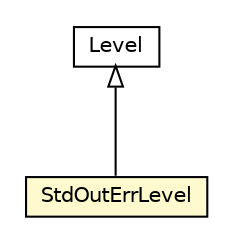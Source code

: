 #!/usr/local/bin/dot
#
# Class diagram 
# Generated by UMLGraph version R5_6-24-gf6e263 (http://www.umlgraph.org/)
#

digraph G {
	edge [fontname="Helvetica",fontsize=10,labelfontname="Helvetica",labelfontsize=10];
	node [fontname="Helvetica",fontsize=10,shape=plaintext];
	nodesep=0.25;
	ranksep=0.5;
	// org.universAAL.ri.wsdlToolkit.parser.StdOutErrLevel
	c7603111 [label=<<table title="org.universAAL.ri.wsdlToolkit.parser.StdOutErrLevel" border="0" cellborder="1" cellspacing="0" cellpadding="2" port="p" bgcolor="lemonChiffon" href="./StdOutErrLevel.html">
		<tr><td><table border="0" cellspacing="0" cellpadding="1">
<tr><td align="center" balign="center"> StdOutErrLevel </td></tr>
		</table></td></tr>
		</table>>, URL="./StdOutErrLevel.html", fontname="Helvetica", fontcolor="black", fontsize=10.0];
	//org.universAAL.ri.wsdlToolkit.parser.StdOutErrLevel extends java.util.logging.Level
	c7603942:p -> c7603111:p [dir=back,arrowtail=empty];
	// java.util.logging.Level
	c7603942 [label=<<table title="java.util.logging.Level" border="0" cellborder="1" cellspacing="0" cellpadding="2" port="p" href="http://java.sun.com/j2se/1.4.2/docs/api/java/util/logging/Level.html">
		<tr><td><table border="0" cellspacing="0" cellpadding="1">
<tr><td align="center" balign="center"> Level </td></tr>
		</table></td></tr>
		</table>>, URL="http://java.sun.com/j2se/1.4.2/docs/api/java/util/logging/Level.html", fontname="Helvetica", fontcolor="black", fontsize=10.0];
}

